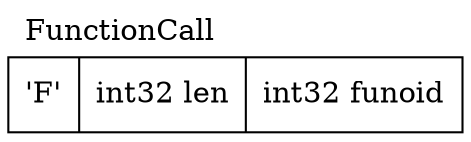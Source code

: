 graph FunctionCall1 {
      label=FunctionCall;
      labelloc=t;
      labeljust=l;
      node [shape=record];
      struct1 [label="'F'|int32 len|int32 funoid"];
}
